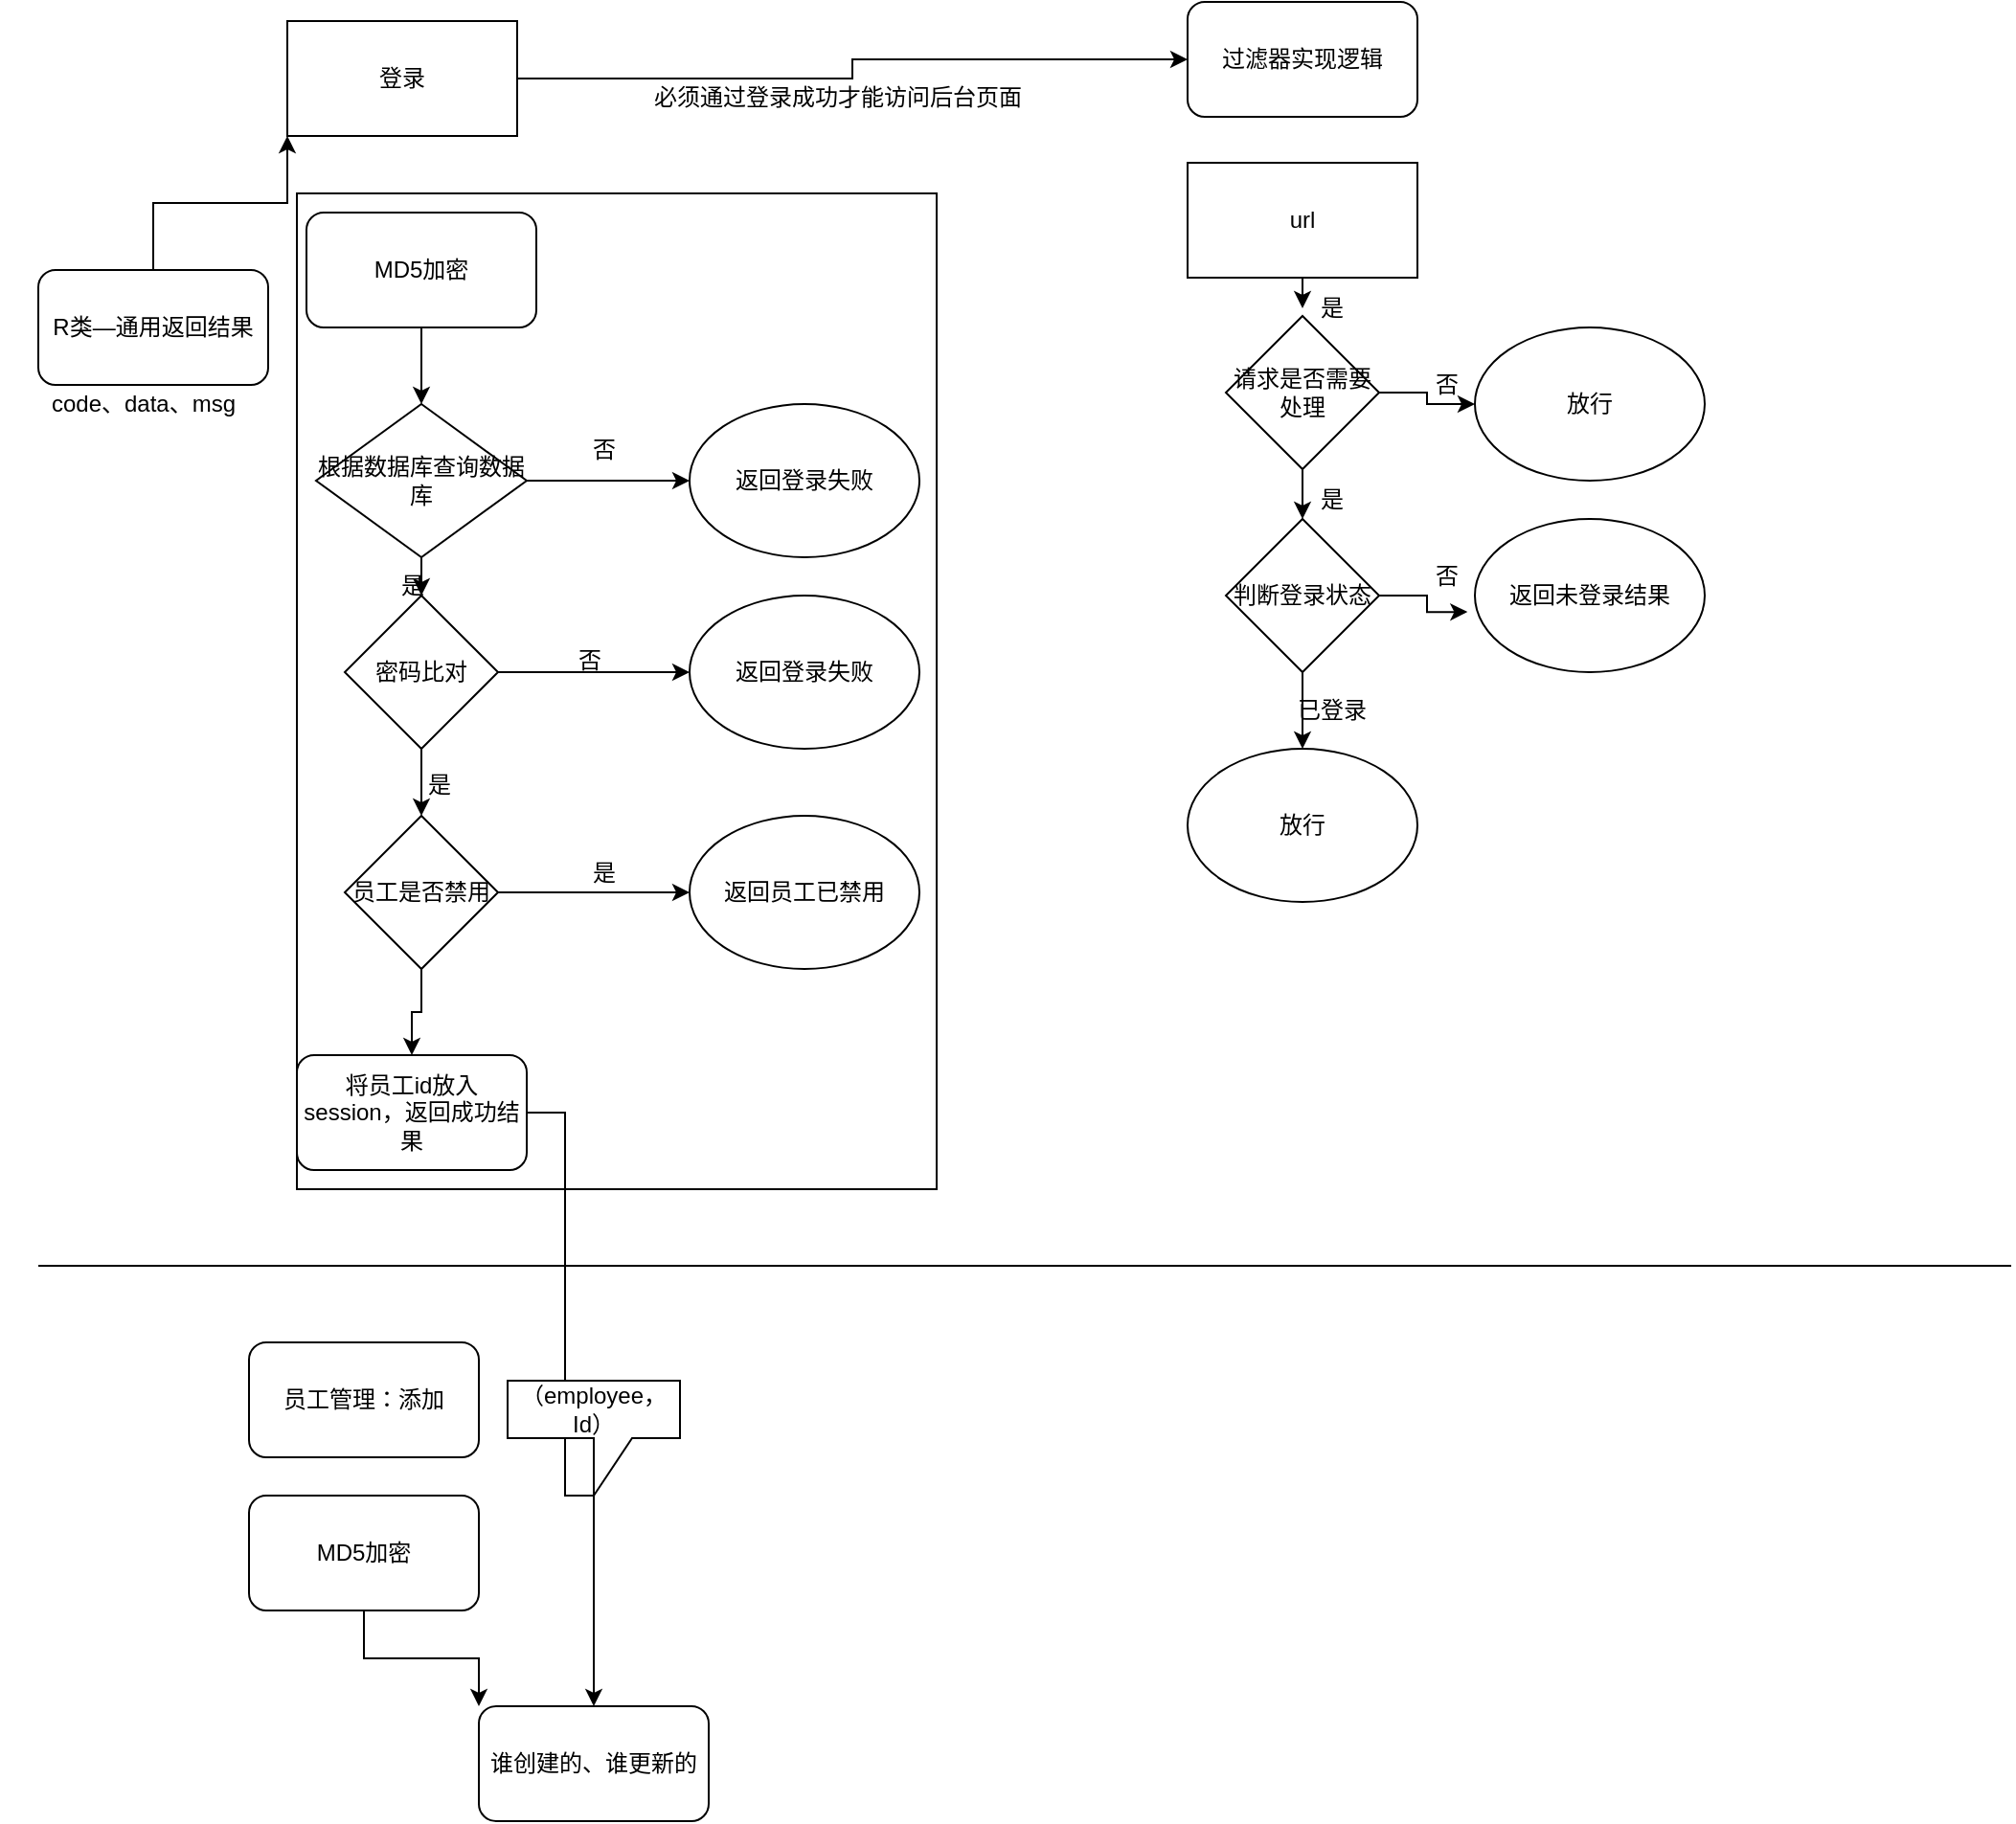 <mxfile version="12.9.3" type="device"><diagram id="OnXOvhV-ZVgQ_Jt3ciLC" name="Page-1"><mxGraphModel dx="2032" dy="696" grid="1" gridSize="10" guides="1" tooltips="1" connect="1" arrows="1" fold="1" page="1" pageScale="1" pageWidth="827" pageHeight="1169" math="0" shadow="0"><root><mxCell id="0"/><mxCell id="1" parent="0"/><mxCell id="MGsSWk_phsHI9NH7kfBd-31" value="" style="rounded=0;whiteSpace=wrap;html=1;" vertex="1" parent="1"><mxGeometry x="-655" y="170" width="334" height="520" as="geometry"/></mxCell><mxCell id="MGsSWk_phsHI9NH7kfBd-28" style="edgeStyle=orthogonalEdgeStyle;rounded=0;orthogonalLoop=1;jettySize=auto;html=1;exitX=1;exitY=0.5;exitDx=0;exitDy=0;entryX=0;entryY=0.5;entryDx=0;entryDy=0;" edge="1" parent="1" source="MGsSWk_phsHI9NH7kfBd-1" target="MGsSWk_phsHI9NH7kfBd-5"><mxGeometry relative="1" as="geometry"/></mxCell><mxCell id="MGsSWk_phsHI9NH7kfBd-1" value="登录" style="rounded=0;whiteSpace=wrap;html=1;" vertex="1" parent="1"><mxGeometry x="-660" y="80" width="120" height="60" as="geometry"/></mxCell><mxCell id="MGsSWk_phsHI9NH7kfBd-2" value="code、data、msg" style="text;html=1;strokeColor=none;fillColor=none;align=center;verticalAlign=middle;whiteSpace=wrap;rounded=0;" vertex="1" parent="1"><mxGeometry x="-810" y="270" width="150" height="20" as="geometry"/></mxCell><mxCell id="MGsSWk_phsHI9NH7kfBd-4" style="edgeStyle=orthogonalEdgeStyle;rounded=0;orthogonalLoop=1;jettySize=auto;html=1;exitX=0.5;exitY=0;exitDx=0;exitDy=0;entryX=0;entryY=1;entryDx=0;entryDy=0;" edge="1" parent="1" source="MGsSWk_phsHI9NH7kfBd-3" target="MGsSWk_phsHI9NH7kfBd-1"><mxGeometry relative="1" as="geometry"/></mxCell><mxCell id="MGsSWk_phsHI9NH7kfBd-3" value="R类—通用返回结果" style="rounded=1;whiteSpace=wrap;html=1;" vertex="1" parent="1"><mxGeometry x="-790" y="210" width="120" height="60" as="geometry"/></mxCell><mxCell id="MGsSWk_phsHI9NH7kfBd-5" value="过滤器实现逻辑" style="rounded=1;whiteSpace=wrap;html=1;" vertex="1" parent="1"><mxGeometry x="-190" y="70" width="120" height="60" as="geometry"/></mxCell><mxCell id="MGsSWk_phsHI9NH7kfBd-55" style="edgeStyle=orthogonalEdgeStyle;rounded=0;orthogonalLoop=1;jettySize=auto;html=1;exitX=1;exitY=0.5;exitDx=0;exitDy=0;entryX=0.5;entryY=0;entryDx=0;entryDy=0;" edge="1" parent="1" source="MGsSWk_phsHI9NH7kfBd-6" target="MGsSWk_phsHI9NH7kfBd-51"><mxGeometry relative="1" as="geometry"><mxPoint x="-280" y="810" as="targetPoint"/><Array as="points"><mxPoint x="-515" y="650"/><mxPoint x="-515" y="850"/><mxPoint x="-500" y="850"/></Array></mxGeometry></mxCell><mxCell id="MGsSWk_phsHI9NH7kfBd-6" value="将员工id放入session，返回成功结果" style="rounded=1;whiteSpace=wrap;html=1;" vertex="1" parent="1"><mxGeometry x="-655" y="620" width="120" height="60" as="geometry"/></mxCell><mxCell id="MGsSWk_phsHI9NH7kfBd-30" style="edgeStyle=orthogonalEdgeStyle;rounded=0;orthogonalLoop=1;jettySize=auto;html=1;exitX=0.5;exitY=1;exitDx=0;exitDy=0;entryX=0.5;entryY=0;entryDx=0;entryDy=0;" edge="1" parent="1" source="MGsSWk_phsHI9NH7kfBd-7" target="MGsSWk_phsHI9NH7kfBd-8"><mxGeometry relative="1" as="geometry"/></mxCell><mxCell id="MGsSWk_phsHI9NH7kfBd-7" value="MD5加密" style="rounded=1;whiteSpace=wrap;html=1;" vertex="1" parent="1"><mxGeometry x="-650" y="180" width="120" height="60" as="geometry"/></mxCell><mxCell id="MGsSWk_phsHI9NH7kfBd-16" style="edgeStyle=orthogonalEdgeStyle;rounded=0;orthogonalLoop=1;jettySize=auto;html=1;exitX=1;exitY=0.5;exitDx=0;exitDy=0;entryX=0;entryY=0.5;entryDx=0;entryDy=0;" edge="1" parent="1" source="MGsSWk_phsHI9NH7kfBd-8" target="MGsSWk_phsHI9NH7kfBd-12"><mxGeometry relative="1" as="geometry"/></mxCell><mxCell id="MGsSWk_phsHI9NH7kfBd-19" style="edgeStyle=orthogonalEdgeStyle;rounded=0;orthogonalLoop=1;jettySize=auto;html=1;exitX=0.5;exitY=1;exitDx=0;exitDy=0;entryX=0.5;entryY=0;entryDx=0;entryDy=0;" edge="1" parent="1" source="MGsSWk_phsHI9NH7kfBd-8" target="MGsSWk_phsHI9NH7kfBd-10"><mxGeometry relative="1" as="geometry"/></mxCell><mxCell id="MGsSWk_phsHI9NH7kfBd-8" value="根据数据库查询数据库" style="rhombus;whiteSpace=wrap;html=1;" vertex="1" parent="1"><mxGeometry x="-645" y="280" width="110" height="80" as="geometry"/></mxCell><mxCell id="MGsSWk_phsHI9NH7kfBd-18" style="edgeStyle=orthogonalEdgeStyle;rounded=0;orthogonalLoop=1;jettySize=auto;html=1;exitX=1;exitY=0.5;exitDx=0;exitDy=0;" edge="1" parent="1" source="MGsSWk_phsHI9NH7kfBd-9"><mxGeometry relative="1" as="geometry"><mxPoint x="-450" y="535" as="targetPoint"/></mxGeometry></mxCell><mxCell id="MGsSWk_phsHI9NH7kfBd-27" style="edgeStyle=orthogonalEdgeStyle;rounded=0;orthogonalLoop=1;jettySize=auto;html=1;exitX=0.5;exitY=1;exitDx=0;exitDy=0;entryX=0.5;entryY=0;entryDx=0;entryDy=0;" edge="1" parent="1" source="MGsSWk_phsHI9NH7kfBd-9" target="MGsSWk_phsHI9NH7kfBd-6"><mxGeometry relative="1" as="geometry"/></mxCell><mxCell id="MGsSWk_phsHI9NH7kfBd-9" value="员工是否禁用" style="rhombus;whiteSpace=wrap;html=1;" vertex="1" parent="1"><mxGeometry x="-630" y="495" width="80" height="80" as="geometry"/></mxCell><mxCell id="MGsSWk_phsHI9NH7kfBd-17" style="edgeStyle=orthogonalEdgeStyle;rounded=0;orthogonalLoop=1;jettySize=auto;html=1;exitX=1;exitY=0.5;exitDx=0;exitDy=0;" edge="1" parent="1" source="MGsSWk_phsHI9NH7kfBd-10" target="MGsSWk_phsHI9NH7kfBd-14"><mxGeometry relative="1" as="geometry"/></mxCell><mxCell id="MGsSWk_phsHI9NH7kfBd-20" style="edgeStyle=orthogonalEdgeStyle;rounded=0;orthogonalLoop=1;jettySize=auto;html=1;exitX=0.5;exitY=1;exitDx=0;exitDy=0;entryX=0.5;entryY=0;entryDx=0;entryDy=0;" edge="1" parent="1" source="MGsSWk_phsHI9NH7kfBd-10" target="MGsSWk_phsHI9NH7kfBd-9"><mxGeometry relative="1" as="geometry"/></mxCell><mxCell id="MGsSWk_phsHI9NH7kfBd-10" value="密码比对" style="rhombus;whiteSpace=wrap;html=1;" vertex="1" parent="1"><mxGeometry x="-630" y="380" width="80" height="80" as="geometry"/></mxCell><mxCell id="MGsSWk_phsHI9NH7kfBd-12" value="返回登录失败" style="ellipse;whiteSpace=wrap;html=1;" vertex="1" parent="1"><mxGeometry x="-450" y="280" width="120" height="80" as="geometry"/></mxCell><mxCell id="MGsSWk_phsHI9NH7kfBd-13" value="返回员工已禁用" style="ellipse;whiteSpace=wrap;html=1;" vertex="1" parent="1"><mxGeometry x="-450" y="495" width="120" height="80" as="geometry"/></mxCell><mxCell id="MGsSWk_phsHI9NH7kfBd-14" value="返回登录失败" style="ellipse;whiteSpace=wrap;html=1;" vertex="1" parent="1"><mxGeometry x="-450" y="380" width="120" height="80" as="geometry"/></mxCell><mxCell id="MGsSWk_phsHI9NH7kfBd-15" value="放行" style="ellipse;whiteSpace=wrap;html=1;" vertex="1" parent="1"><mxGeometry x="-40" y="240" width="120" height="80" as="geometry"/></mxCell><mxCell id="MGsSWk_phsHI9NH7kfBd-21" value="否" style="text;html=1;align=center;verticalAlign=middle;resizable=0;points=[];autosize=1;" vertex="1" parent="1"><mxGeometry x="-510" y="294" width="30" height="20" as="geometry"/></mxCell><mxCell id="MGsSWk_phsHI9NH7kfBd-22" value="否" style="text;html=1;" vertex="1" parent="1"><mxGeometry x="-510" y="400" width="80" height="30" as="geometry"/></mxCell><mxCell id="MGsSWk_phsHI9NH7kfBd-24" value="是" style="text;html=1;align=center;verticalAlign=middle;resizable=0;points=[];autosize=1;" vertex="1" parent="1"><mxGeometry x="-510" y="514.5" width="30" height="20" as="geometry"/></mxCell><mxCell id="MGsSWk_phsHI9NH7kfBd-25" value="是" style="text;html=1;align=center;verticalAlign=middle;resizable=0;points=[];autosize=1;" vertex="1" parent="1"><mxGeometry x="-610" y="365" width="30" height="20" as="geometry"/></mxCell><mxCell id="MGsSWk_phsHI9NH7kfBd-26" value="是" style="text;html=1;align=center;verticalAlign=middle;resizable=0;points=[];autosize=1;" vertex="1" parent="1"><mxGeometry x="-596" y="469" width="30" height="20" as="geometry"/></mxCell><mxCell id="MGsSWk_phsHI9NH7kfBd-29" value="必须通过登录成功才能访问后台页面" style="text;html=1;align=center;verticalAlign=middle;resizable=0;points=[];autosize=1;" vertex="1" parent="1"><mxGeometry x="-478" y="110" width="210" height="20" as="geometry"/></mxCell><mxCell id="MGsSWk_phsHI9NH7kfBd-34" value="返回未登录结果" style="ellipse;whiteSpace=wrap;html=1;" vertex="1" parent="1"><mxGeometry x="-40" y="340" width="120" height="80" as="geometry"/></mxCell><mxCell id="MGsSWk_phsHI9NH7kfBd-38" style="edgeStyle=orthogonalEdgeStyle;rounded=0;orthogonalLoop=1;jettySize=auto;html=1;exitX=0.5;exitY=1;exitDx=0;exitDy=0;" edge="1" parent="1" source="MGsSWk_phsHI9NH7kfBd-35"><mxGeometry relative="1" as="geometry"><mxPoint x="-130" y="230" as="targetPoint"/></mxGeometry></mxCell><mxCell id="MGsSWk_phsHI9NH7kfBd-35" value="url" style="rounded=0;whiteSpace=wrap;html=1;" vertex="1" parent="1"><mxGeometry x="-190" y="154" width="120" height="60" as="geometry"/></mxCell><mxCell id="MGsSWk_phsHI9NH7kfBd-39" style="edgeStyle=orthogonalEdgeStyle;rounded=0;orthogonalLoop=1;jettySize=auto;html=1;exitX=0.5;exitY=1;exitDx=0;exitDy=0;entryX=0.5;entryY=0;entryDx=0;entryDy=0;" edge="1" parent="1" source="MGsSWk_phsHI9NH7kfBd-36" target="MGsSWk_phsHI9NH7kfBd-37"><mxGeometry relative="1" as="geometry"/></mxCell><mxCell id="MGsSWk_phsHI9NH7kfBd-40" style="edgeStyle=orthogonalEdgeStyle;rounded=0;orthogonalLoop=1;jettySize=auto;html=1;exitX=1;exitY=0.5;exitDx=0;exitDy=0;entryX=0;entryY=0.5;entryDx=0;entryDy=0;" edge="1" parent="1" source="MGsSWk_phsHI9NH7kfBd-36" target="MGsSWk_phsHI9NH7kfBd-15"><mxGeometry relative="1" as="geometry"/></mxCell><mxCell id="MGsSWk_phsHI9NH7kfBd-36" value="请求是否需要处理" style="rhombus;whiteSpace=wrap;html=1;" vertex="1" parent="1"><mxGeometry x="-170" y="234" width="80" height="80" as="geometry"/></mxCell><mxCell id="MGsSWk_phsHI9NH7kfBd-45" style="edgeStyle=orthogonalEdgeStyle;rounded=0;orthogonalLoop=1;jettySize=auto;html=1;exitX=1;exitY=0.5;exitDx=0;exitDy=0;entryX=-0.032;entryY=0.607;entryDx=0;entryDy=0;entryPerimeter=0;" edge="1" parent="1" source="MGsSWk_phsHI9NH7kfBd-37" target="MGsSWk_phsHI9NH7kfBd-34"><mxGeometry relative="1" as="geometry"/></mxCell><mxCell id="MGsSWk_phsHI9NH7kfBd-47" style="edgeStyle=orthogonalEdgeStyle;rounded=0;orthogonalLoop=1;jettySize=auto;html=1;exitX=0.5;exitY=1;exitDx=0;exitDy=0;entryX=0.5;entryY=0;entryDx=0;entryDy=0;" edge="1" parent="1" source="MGsSWk_phsHI9NH7kfBd-37" target="MGsSWk_phsHI9NH7kfBd-46"><mxGeometry relative="1" as="geometry"/></mxCell><mxCell id="MGsSWk_phsHI9NH7kfBd-37" value="判断登录状态" style="rhombus;whiteSpace=wrap;html=1;" vertex="1" parent="1"><mxGeometry x="-170" y="340" width="80" height="80" as="geometry"/></mxCell><mxCell id="MGsSWk_phsHI9NH7kfBd-41" value="是" style="text;html=1;align=center;verticalAlign=middle;resizable=0;points=[];autosize=1;" vertex="1" parent="1"><mxGeometry x="-130" y="320" width="30" height="20" as="geometry"/></mxCell><mxCell id="MGsSWk_phsHI9NH7kfBd-42" value="是" style="text;html=1;align=center;verticalAlign=middle;resizable=0;points=[];autosize=1;" vertex="1" parent="1"><mxGeometry x="-130" y="220" width="30" height="20" as="geometry"/></mxCell><mxCell id="MGsSWk_phsHI9NH7kfBd-43" value="否" style="text;html=1;align=center;verticalAlign=middle;resizable=0;points=[];autosize=1;" vertex="1" parent="1"><mxGeometry x="-70" y="260" width="30" height="20" as="geometry"/></mxCell><mxCell id="MGsSWk_phsHI9NH7kfBd-44" value="否" style="text;html=1;align=center;verticalAlign=middle;resizable=0;points=[];autosize=1;" vertex="1" parent="1"><mxGeometry x="-70" y="360" width="30" height="20" as="geometry"/></mxCell><mxCell id="MGsSWk_phsHI9NH7kfBd-46" value="放行" style="ellipse;whiteSpace=wrap;html=1;" vertex="1" parent="1"><mxGeometry x="-190" y="460" width="120" height="80" as="geometry"/></mxCell><mxCell id="MGsSWk_phsHI9NH7kfBd-48" value="已登录" style="text;html=1;align=center;verticalAlign=middle;resizable=0;points=[];autosize=1;" vertex="1" parent="1"><mxGeometry x="-140" y="430" width="50" height="20" as="geometry"/></mxCell><mxCell id="MGsSWk_phsHI9NH7kfBd-49" value="员工管理：添加" style="rounded=1;whiteSpace=wrap;html=1;" vertex="1" parent="1"><mxGeometry x="-680" y="770" width="120" height="60" as="geometry"/></mxCell><mxCell id="MGsSWk_phsHI9NH7kfBd-52" style="edgeStyle=orthogonalEdgeStyle;rounded=0;orthogonalLoop=1;jettySize=auto;html=1;exitX=0.5;exitY=1;exitDx=0;exitDy=0;entryX=0;entryY=0;entryDx=0;entryDy=0;" edge="1" parent="1" source="MGsSWk_phsHI9NH7kfBd-50" target="MGsSWk_phsHI9NH7kfBd-51"><mxGeometry relative="1" as="geometry"/></mxCell><mxCell id="MGsSWk_phsHI9NH7kfBd-50" value="MD5加密" style="rounded=1;whiteSpace=wrap;html=1;" vertex="1" parent="1"><mxGeometry x="-680" y="850" width="120" height="60" as="geometry"/></mxCell><mxCell id="MGsSWk_phsHI9NH7kfBd-51" value="谁创建的、谁更新的" style="rounded=1;whiteSpace=wrap;html=1;" vertex="1" parent="1"><mxGeometry x="-560" y="960" width="120" height="60" as="geometry"/></mxCell><mxCell id="MGsSWk_phsHI9NH7kfBd-54" value="" style="endArrow=none;html=1;" edge="1" parent="1"><mxGeometry width="50" height="50" relative="1" as="geometry"><mxPoint x="-790" y="730" as="sourcePoint"/><mxPoint x="240" y="730" as="targetPoint"/></mxGeometry></mxCell><mxCell id="MGsSWk_phsHI9NH7kfBd-56" value="（employee，Id）" style="shape=callout;whiteSpace=wrap;html=1;perimeter=calloutPerimeter;rotation=0;" vertex="1" parent="1"><mxGeometry x="-545" y="790" width="90" height="60" as="geometry"/></mxCell></root></mxGraphModel></diagram></mxfile>